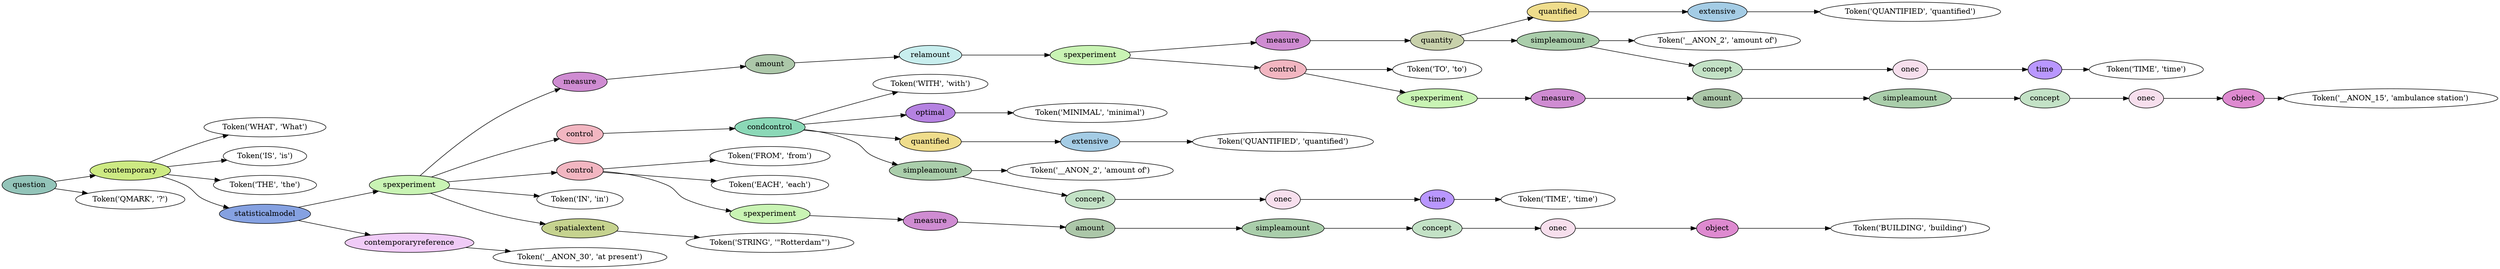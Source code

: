 digraph G {
rankdir=LR;
0 [label="Token('WHAT', 'What')"];
1 [label="Token('IS', 'is')"];
2 [label="Token('THE', 'the')"];
3 [label="Token('QUANTIFIED', 'quantified')"];
4 [fillcolor="#a4cce5", label=extensive, style=filled];
4 -> 3;
5 [fillcolor="#efdd8c", label=quantified, style=filled];
5 -> 4;
6 [label="Token('__ANON_2', 'amount of')"];
7 [label="Token('TIME', 'time')"];
8 [fillcolor="#b997ff", label=time, style=filled];
8 -> 7;
9 [fillcolor="#f7dfed", label=onec, style=filled];
9 -> 8;
10 [fillcolor="#c3e2c6", label=concept, style=filled];
10 -> 9;
11 [fillcolor="#aaceab", label=simpleamount, style=filled];
11 -> 6;
11 -> 10;
12 [fillcolor="#c8d1ab", label=quantity, style=filled];
12 -> 5;
12 -> 11;
13 [fillcolor="#cf8cd2", label=measure, style=filled];
13 -> 12;
14 [label="Token('TO', 'to')"];
15 [label="Token('__ANON_15', 'ambulance station')"];
16 [fillcolor="#de8ad0", label=object, style=filled];
16 -> 15;
17 [fillcolor="#f7dfed", label=onec, style=filled];
17 -> 16;
18 [fillcolor="#c3e2c6", label=concept, style=filled];
18 -> 17;
19 [fillcolor="#aaceab", label=simpleamount, style=filled];
19 -> 18;
20 [fillcolor="#acc7a9", label=amount, style=filled];
20 -> 19;
21 [fillcolor="#cf8cd2", label=measure, style=filled];
21 -> 20;
22 [fillcolor="#c9f4b4", label=spexperiment, style=filled];
22 -> 21;
23 [fillcolor="#f2b6c1", label=control, style=filled];
23 -> 14;
23 -> 22;
24 [fillcolor="#c9f4b4", label=spexperiment, style=filled];
24 -> 13;
24 -> 23;
25 [fillcolor="#c8eeee", label=relamount, style=filled];
25 -> 24;
26 [fillcolor="#acc7a9", label=amount, style=filled];
26 -> 25;
27 [fillcolor="#cf8cd2", label=measure, style=filled];
27 -> 26;
28 [label="Token('WITH', 'with')"];
29 [label="Token('MINIMAL', 'minimal')"];
30 [fillcolor="#b582e1", label=optimal, style=filled];
30 -> 29;
31 [label="Token('QUANTIFIED', 'quantified')"];
32 [fillcolor="#a4cce5", label=extensive, style=filled];
32 -> 31;
33 [fillcolor="#efdd8c", label=quantified, style=filled];
33 -> 32;
34 [label="Token('__ANON_2', 'amount of')"];
35 [label="Token('TIME', 'time')"];
36 [fillcolor="#b997ff", label=time, style=filled];
36 -> 35;
37 [fillcolor="#f7dfed", label=onec, style=filled];
37 -> 36;
38 [fillcolor="#c3e2c6", label=concept, style=filled];
38 -> 37;
39 [fillcolor="#aaceab", label=simpleamount, style=filled];
39 -> 34;
39 -> 38;
40 [fillcolor="#8bd8b7", label=condcontrol, style=filled];
40 -> 28;
40 -> 30;
40 -> 33;
40 -> 39;
41 [fillcolor="#f2b6c1", label=control, style=filled];
41 -> 40;
42 [label="Token('FROM', 'from')"];
43 [label="Token('EACH', 'each')"];
44 [label="Token('BUILDING', 'building')"];
45 [fillcolor="#de8ad0", label=object, style=filled];
45 -> 44;
46 [fillcolor="#f7dfed", label=onec, style=filled];
46 -> 45;
47 [fillcolor="#c3e2c6", label=concept, style=filled];
47 -> 46;
48 [fillcolor="#aaceab", label=simpleamount, style=filled];
48 -> 47;
49 [fillcolor="#acc7a9", label=amount, style=filled];
49 -> 48;
50 [fillcolor="#cf8cd2", label=measure, style=filled];
50 -> 49;
51 [fillcolor="#c9f4b4", label=spexperiment, style=filled];
51 -> 50;
52 [fillcolor="#f2b6c1", label=control, style=filled];
52 -> 42;
52 -> 43;
52 -> 51;
53 [label="Token('IN', 'in')"];
54 [label="Token('STRING', '\"Rotterdam\"')"];
55 [fillcolor="#c6d38f", label=spatialextent, style=filled];
55 -> 54;
56 [fillcolor="#c9f4b4", label=spexperiment, style=filled];
56 -> 27;
56 -> 41;
56 -> 52;
56 -> 53;
56 -> 55;
57 [label="Token('__ANON_30', 'at present')"];
58 [fillcolor="#f0cbf7", label=contemporaryreference, style=filled];
58 -> 57;
59 [fillcolor="#85a1e1", label=statisticalmodel, style=filled];
59 -> 56;
59 -> 58;
60 [fillcolor="#cdea83", label=contemporary, style=filled];
60 -> 0;
60 -> 1;
60 -> 2;
60 -> 59;
61 [label="Token('QMARK', '?')"];
62 [fillcolor="#93c4b9", label=question, style=filled];
62 -> 60;
62 -> 61;
}
